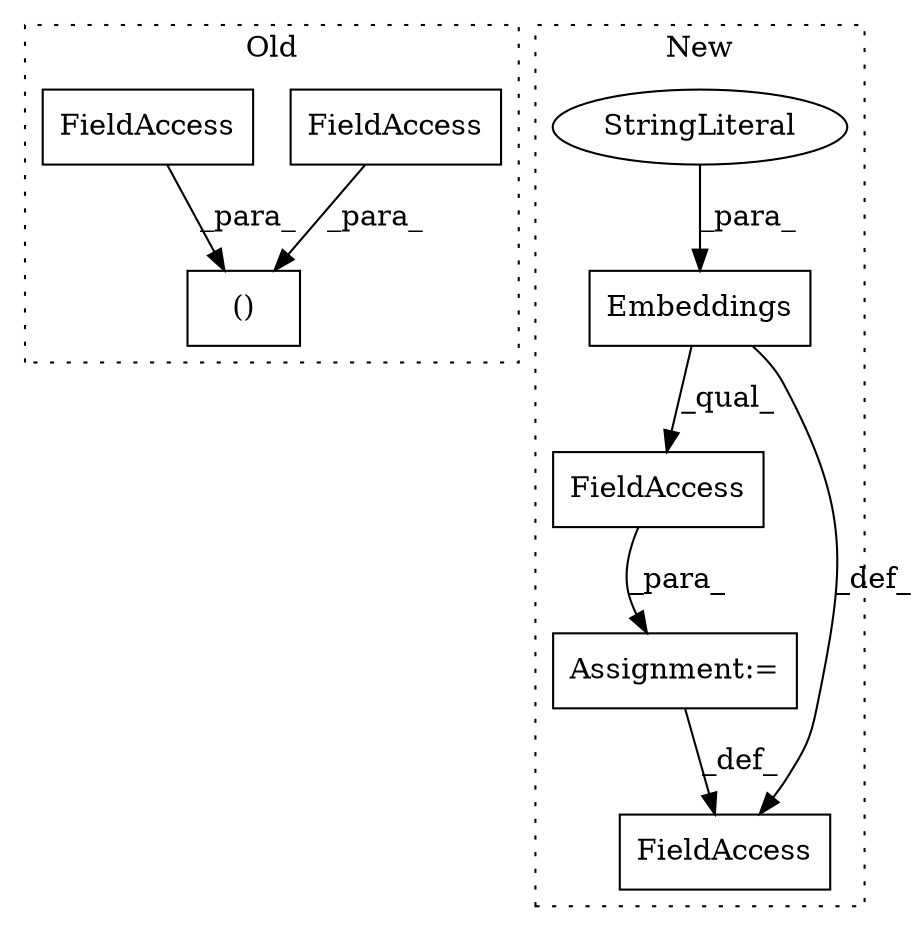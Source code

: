 digraph G {
subgraph cluster0 {
1 [label="()" a="106" s="4200" l="39" shape="box"];
6 [label="FieldAccess" a="22" s="4223" l="16" shape="box"];
7 [label="FieldAccess" a="22" s="4200" l="10" shape="box"];
label = "Old";
style="dotted";
}
subgraph cluster1 {
2 [label="Embeddings" a="32" s="4198,4225" l="11,1" shape="box"];
3 [label="Assignment:=" a="7" s="4197" l="1" shape="box"];
4 [label="FieldAccess" a="22" s="4198" l="34" shape="box"];
5 [label="FieldAccess" a="22" s="4181" l="16" shape="box"];
8 [label="StringLiteral" a="45" s="4209" l="16" shape="ellipse"];
label = "New";
style="dotted";
}
2 -> 4 [label="_qual_"];
2 -> 5 [label="_def_"];
3 -> 5 [label="_def_"];
4 -> 3 [label="_para_"];
6 -> 1 [label="_para_"];
7 -> 1 [label="_para_"];
8 -> 2 [label="_para_"];
}